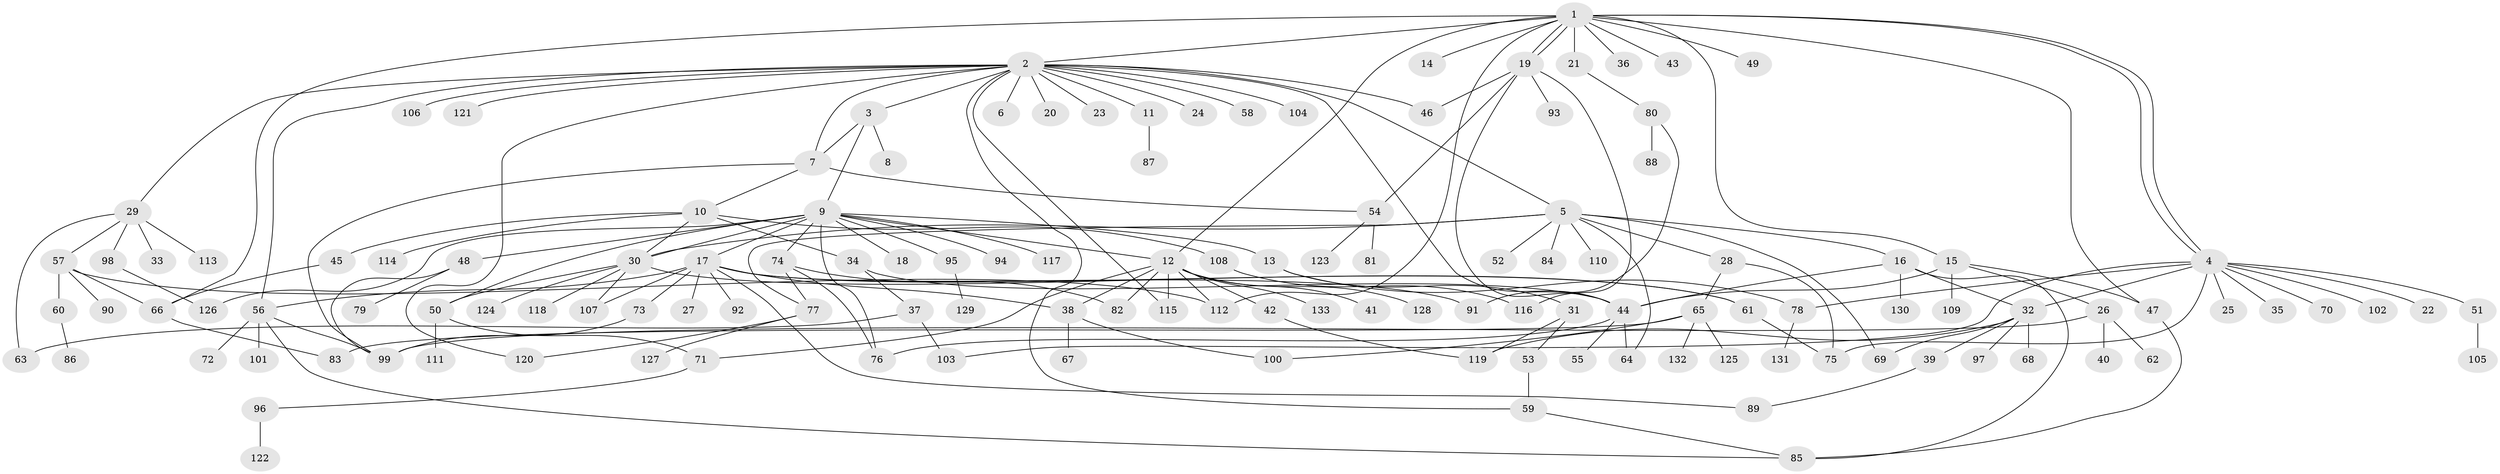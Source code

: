 // coarse degree distribution, {17: 0.009009009009009009, 24: 0.009009009009009009, 16: 0.009009009009009009, 13: 0.018018018018018018, 12: 0.009009009009009009, 1: 0.5045045045045045, 7: 0.018018018018018018, 6: 0.036036036036036036, 2: 0.2072072072072072, 3: 0.10810810810810811, 5: 0.018018018018018018, 10: 0.018018018018018018, 9: 0.009009009009009009, 8: 0.009009009009009009, 4: 0.018018018018018018}
// Generated by graph-tools (version 1.1) at 2025/23/03/03/25 07:23:52]
// undirected, 133 vertices, 185 edges
graph export_dot {
graph [start="1"]
  node [color=gray90,style=filled];
  1;
  2;
  3;
  4;
  5;
  6;
  7;
  8;
  9;
  10;
  11;
  12;
  13;
  14;
  15;
  16;
  17;
  18;
  19;
  20;
  21;
  22;
  23;
  24;
  25;
  26;
  27;
  28;
  29;
  30;
  31;
  32;
  33;
  34;
  35;
  36;
  37;
  38;
  39;
  40;
  41;
  42;
  43;
  44;
  45;
  46;
  47;
  48;
  49;
  50;
  51;
  52;
  53;
  54;
  55;
  56;
  57;
  58;
  59;
  60;
  61;
  62;
  63;
  64;
  65;
  66;
  67;
  68;
  69;
  70;
  71;
  72;
  73;
  74;
  75;
  76;
  77;
  78;
  79;
  80;
  81;
  82;
  83;
  84;
  85;
  86;
  87;
  88;
  89;
  90;
  91;
  92;
  93;
  94;
  95;
  96;
  97;
  98;
  99;
  100;
  101;
  102;
  103;
  104;
  105;
  106;
  107;
  108;
  109;
  110;
  111;
  112;
  113;
  114;
  115;
  116;
  117;
  118;
  119;
  120;
  121;
  122;
  123;
  124;
  125;
  126;
  127;
  128;
  129;
  130;
  131;
  132;
  133;
  1 -- 2;
  1 -- 4;
  1 -- 4;
  1 -- 12;
  1 -- 14;
  1 -- 15;
  1 -- 19;
  1 -- 19;
  1 -- 21;
  1 -- 36;
  1 -- 43;
  1 -- 47;
  1 -- 49;
  1 -- 66;
  1 -- 112;
  2 -- 3;
  2 -- 5;
  2 -- 6;
  2 -- 7;
  2 -- 11;
  2 -- 20;
  2 -- 23;
  2 -- 24;
  2 -- 29;
  2 -- 44;
  2 -- 46;
  2 -- 56;
  2 -- 58;
  2 -- 59;
  2 -- 104;
  2 -- 106;
  2 -- 115;
  2 -- 120;
  2 -- 121;
  3 -- 7;
  3 -- 8;
  3 -- 9;
  4 -- 22;
  4 -- 25;
  4 -- 32;
  4 -- 35;
  4 -- 51;
  4 -- 70;
  4 -- 75;
  4 -- 78;
  4 -- 102;
  4 -- 103;
  5 -- 16;
  5 -- 28;
  5 -- 30;
  5 -- 52;
  5 -- 64;
  5 -- 69;
  5 -- 77;
  5 -- 84;
  5 -- 110;
  7 -- 10;
  7 -- 54;
  7 -- 99;
  9 -- 12;
  9 -- 13;
  9 -- 17;
  9 -- 18;
  9 -- 30;
  9 -- 48;
  9 -- 50;
  9 -- 74;
  9 -- 76;
  9 -- 94;
  9 -- 95;
  9 -- 117;
  9 -- 126;
  10 -- 30;
  10 -- 34;
  10 -- 45;
  10 -- 108;
  10 -- 114;
  11 -- 87;
  12 -- 38;
  12 -- 41;
  12 -- 42;
  12 -- 71;
  12 -- 82;
  12 -- 112;
  12 -- 115;
  12 -- 128;
  12 -- 133;
  13 -- 31;
  13 -- 78;
  15 -- 26;
  15 -- 44;
  15 -- 47;
  15 -- 109;
  16 -- 32;
  16 -- 44;
  16 -- 85;
  16 -- 130;
  17 -- 27;
  17 -- 38;
  17 -- 56;
  17 -- 61;
  17 -- 73;
  17 -- 89;
  17 -- 91;
  17 -- 92;
  17 -- 107;
  19 -- 44;
  19 -- 46;
  19 -- 54;
  19 -- 93;
  19 -- 116;
  21 -- 80;
  26 -- 40;
  26 -- 62;
  26 -- 99;
  28 -- 65;
  28 -- 75;
  29 -- 33;
  29 -- 57;
  29 -- 63;
  29 -- 98;
  29 -- 113;
  30 -- 50;
  30 -- 61;
  30 -- 107;
  30 -- 118;
  30 -- 124;
  31 -- 53;
  31 -- 119;
  32 -- 39;
  32 -- 68;
  32 -- 69;
  32 -- 97;
  32 -- 119;
  34 -- 37;
  34 -- 44;
  37 -- 63;
  37 -- 103;
  38 -- 67;
  38 -- 100;
  39 -- 89;
  42 -- 119;
  44 -- 55;
  44 -- 64;
  44 -- 76;
  45 -- 66;
  47 -- 85;
  48 -- 79;
  48 -- 99;
  50 -- 71;
  50 -- 111;
  51 -- 105;
  53 -- 59;
  54 -- 81;
  54 -- 123;
  56 -- 72;
  56 -- 85;
  56 -- 99;
  56 -- 101;
  57 -- 60;
  57 -- 66;
  57 -- 90;
  57 -- 112;
  59 -- 85;
  60 -- 86;
  61 -- 75;
  65 -- 83;
  65 -- 100;
  65 -- 125;
  65 -- 132;
  66 -- 83;
  71 -- 96;
  73 -- 99;
  74 -- 76;
  74 -- 77;
  74 -- 82;
  77 -- 120;
  77 -- 127;
  78 -- 131;
  80 -- 88;
  80 -- 91;
  95 -- 129;
  96 -- 122;
  98 -- 126;
  108 -- 116;
}
